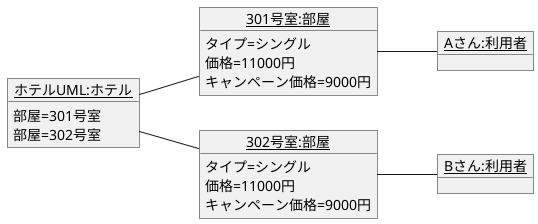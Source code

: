 @startuml
left to right direction
object "<u>Aさん:利用者</u>" as a{

}
object "<u>Bさん:利用者</u>" as b{

}
object "<u>ホテルUML:ホテル</u>" as h{
    部屋=301号室
    部屋=302号室
}
object "<u>301号室:部屋</u>" as room1{
    タイプ=シングル
    価格=11000円
    キャンペーン価格=9000円
}
object "<u>302号室:部屋</u>" as room2{
    タイプ=シングル
    価格=11000円
    キャンペーン価格=9000円
}
h -- room1
h -- room2
room1 -- a
room2 -- b
@enduml